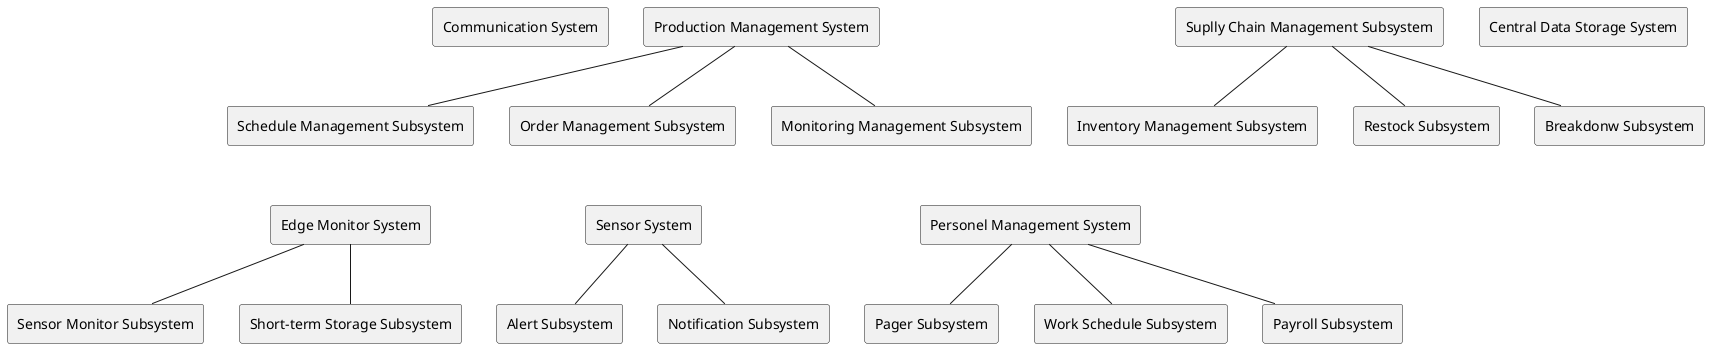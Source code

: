@startuml systems
rectangle "Production Management System" as pms
rectangle "Schedule Management Subsystem" as sms
rectangle "Order Management Subsystem" as oms
rectangle "Monitoring Management Subsystem" as mms

rectangle "Suplly Chain Management Subsystem" as scms
rectangle "Inventory Management Subsystem" as ims
rectangle "Restock Subsystem" as rss
rectangle "Breakdonw Subsystem" as bds

rectangle "Edge Monitor System" as ems
rectangle "Sensor Monitor Subsystem" as smos
rectangle "Short-term Storage Subsystem" as stss

rectangle "Central Data Storage System" as cdss
rectangle "Communication System" as cs

rectangle "Sensor System" as ss
rectangle "Alert Subsystem" as as
rectangle "Notification Subsystem" as ns

rectangle "Personel Management System" as pems
rectangle "Pager Subsystem" as ps
rectangle "Work Schedule Subsystem" as wss
rectangle "Payroll Subsystem" as pls

pms -- sms
pms -- oms
pms -- mms

scms -- ims
scms -- rss
scms -- bds

ems -- smos
ems -- stss


ss -- as
ss -- ns

pems -- ps
pems -- wss
pems -- pls

pms -[hidden]r- scms
pms -[hidden]l- cs
sms -[hidden]d- ems
ss -[hidden]l- ems
ss -[hidden]r- pems


@enduml